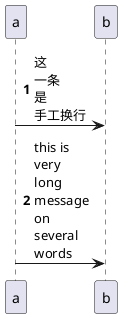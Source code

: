 @startuml
'https://plantuml.com/sequence-diagram

autonumber

skinparam maxMessageSize 50
participant a
participant b
a->b:这\n一条\n是\n手工换行
a->b:this is very long message on several words
@enduml